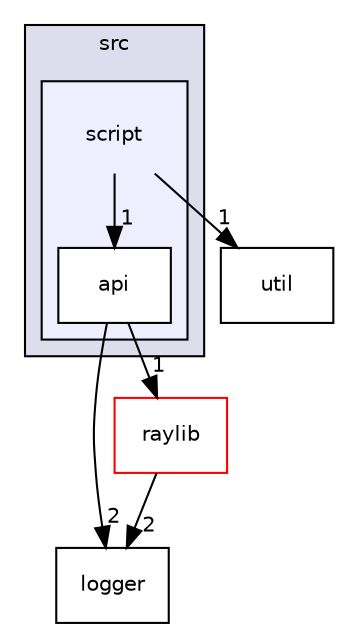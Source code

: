 digraph "src/script" {
  compound=true
  node [ fontsize="10", fontname="Helvetica"];
  edge [ labelfontsize="10", labelfontname="Helvetica"];
  subgraph clusterdir_68267d1309a1af8e8297ef4c3efbcdba {
    graph [ bgcolor="#ddddee", pencolor="black", label="src" fontname="Helvetica", fontsize="10", URL="dir_68267d1309a1af8e8297ef4c3efbcdba.html"]
  subgraph clusterdir_fe414d616bd0c4668e6515f48824338f {
    graph [ bgcolor="#eeeeff", pencolor="black", label="" URL="dir_fe414d616bd0c4668e6515f48824338f.html"];
    dir_fe414d616bd0c4668e6515f48824338f [shape=plaintext label="script"];
    dir_36f9cfdd60490391c4d3878313074c62 [shape=box label="api" color="black" fillcolor="white" style="filled" URL="dir_36f9cfdd60490391c4d3878313074c62.html"];
  }
  }
  dir_b7878ad5ecbf2506f4125b9d34c97e45 [shape=box label="util" URL="dir_b7878ad5ecbf2506f4125b9d34c97e45.html"];
  dir_ffde1fbcaa8d6b0d34e29c3bddf7a801 [shape=box label="logger" URL="dir_ffde1fbcaa8d6b0d34e29c3bddf7a801.html"];
  dir_d4cc5f0b3cfddd1b0952a9e00053f649 [shape=box label="raylib" fillcolor="white" style="filled" color="red" URL="dir_d4cc5f0b3cfddd1b0952a9e00053f649.html"];
  dir_fe414d616bd0c4668e6515f48824338f->dir_b7878ad5ecbf2506f4125b9d34c97e45 [headlabel="1", labeldistance=1.5 headhref="dir_000024_000026.html"];
  dir_fe414d616bd0c4668e6515f48824338f->dir_36f9cfdd60490391c4d3878313074c62 [headlabel="1", labeldistance=1.5 headhref="dir_000024_000025.html"];
  dir_36f9cfdd60490391c4d3878313074c62->dir_ffde1fbcaa8d6b0d34e29c3bddf7a801 [headlabel="2", labeldistance=1.5 headhref="dir_000025_000023.html"];
  dir_36f9cfdd60490391c4d3878313074c62->dir_d4cc5f0b3cfddd1b0952a9e00053f649 [headlabel="1", labeldistance=1.5 headhref="dir_000025_000010.html"];
  dir_d4cc5f0b3cfddd1b0952a9e00053f649->dir_ffde1fbcaa8d6b0d34e29c3bddf7a801 [headlabel="2", labeldistance=1.5 headhref="dir_000010_000023.html"];
}
